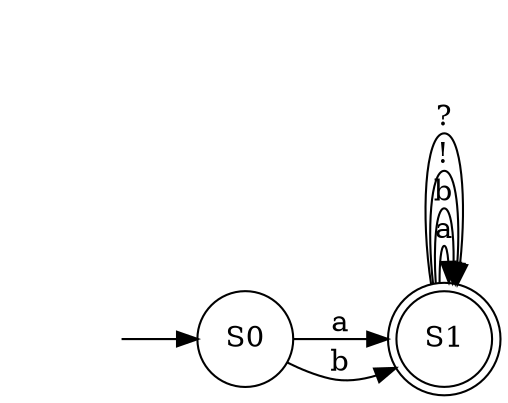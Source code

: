digraph DFA {
	graph [rankdir=LR]
	"" [label="" shape=plaintext]
	S1 [label=S1 shape=doublecircle]
	S0 [label=S0 shape=circle]
	"" -> S0 [label=""]
	S0 -> S1 [label=a]
	S0 -> S1 [label=b]
	S1 -> S1 [label=a]
	S1 -> S1 [label=b]
	S1 -> S1 [label="!"]
	S1 -> S1 [label="?"]
}
